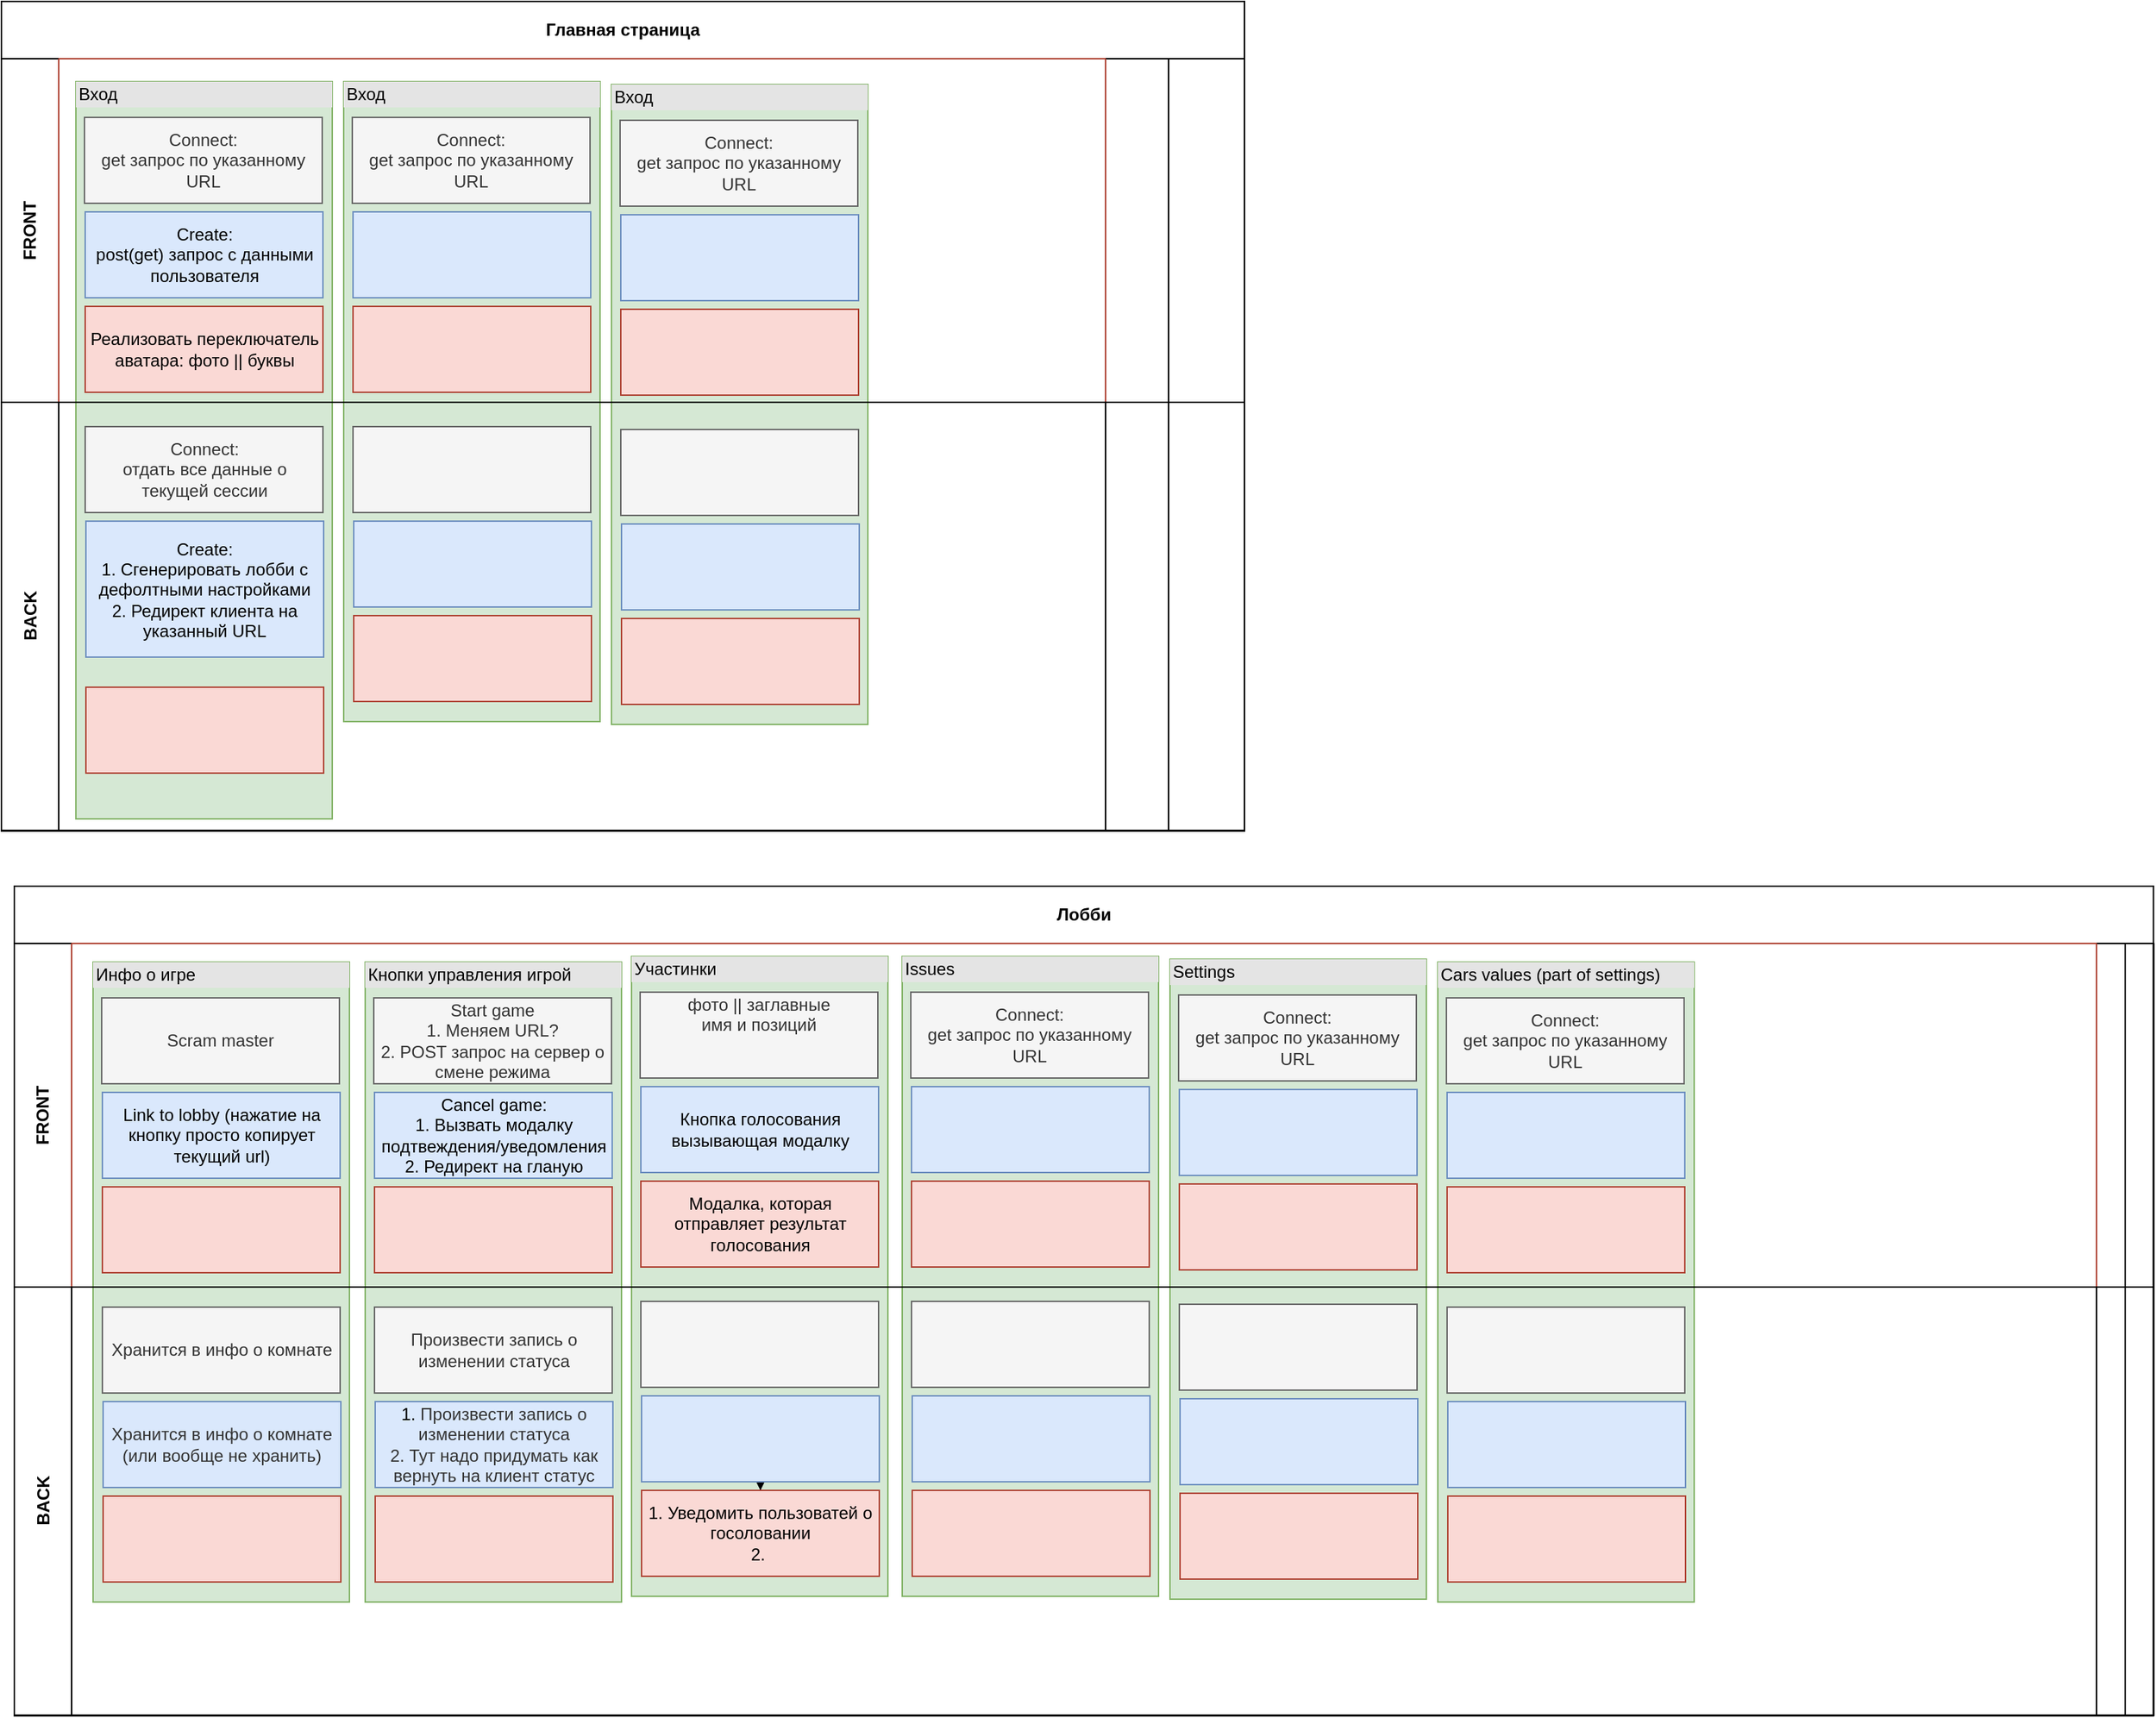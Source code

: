 <mxfile version="15.1.0" type="github"><diagram id="kgpKYQtTHZ0yAKxKKP6v" name="Page-1"><mxGraphModel dx="2062" dy="772" grid="0" gridSize="10" guides="1" tooltips="1" connect="1" arrows="1" fold="1" page="1" pageScale="1" pageWidth="1920" pageHeight="1200" math="0" shadow="0"><root><mxCell id="0"/><mxCell id="1" parent="0"/><mxCell id="3nuBFxr9cyL0pnOWT2aG-1" value="Главная страница" style="shape=table;childLayout=tableLayout;rowLines=0;columnLines=0;startSize=40;html=1;whiteSpace=wrap;collapsible=0;recursiveResize=0;expand=0;fontStyle=1" parent="1" vertex="1"><mxGeometry x="92" y="72" width="868" height="579.45" as="geometry"/></mxCell><mxCell id="3nuBFxr9cyL0pnOWT2aG-3" value="FRONT" style="swimlane;horizontal=0;points=[[0,0.5],[1,0.5]];portConstraint=eastwest;startSize=40;html=1;whiteSpace=wrap;collapsible=0;recursiveResize=0;expand=0;" parent="3nuBFxr9cyL0pnOWT2aG-1" vertex="1"><mxGeometry y="40" width="868" height="240" as="geometry"/></mxCell><mxCell id="3nuBFxr9cyL0pnOWT2aG-4" value="" style="swimlane;connectable=0;startSize=0;html=1;whiteSpace=wrap;collapsible=0;recursiveResize=0;expand=0;fillColor=#fad9d5;strokeColor=#ae4132;" parent="3nuBFxr9cyL0pnOWT2aG-3" vertex="1"><mxGeometry x="40" width="731" height="240" as="geometry"/></mxCell><mxCell id="O9_NndbSffxHWr62tqlg-5" value="&lt;div style=&quot;box-sizing: border-box ; width: 100% ; background: #e4e4e4 ; padding: 2px&quot;&gt;Вход&lt;/div&gt;" style="verticalAlign=top;align=left;overflow=fill;html=1;fillColor=#d5e8d4;strokeColor=#82b366;" vertex="1" parent="3nuBFxr9cyL0pnOWT2aG-4"><mxGeometry x="12" y="16" width="179" height="515" as="geometry"/></mxCell><mxCell id="O9_NndbSffxHWr62tqlg-6" value="&lt;span&gt;Connect:&lt;/span&gt;&lt;br&gt;&lt;span&gt;get запрос по указанному URL&lt;/span&gt;" style="rounded=0;whiteSpace=wrap;html=1;fillColor=#f5f5f5;strokeColor=#666666;fontColor=#333333;" vertex="1" parent="3nuBFxr9cyL0pnOWT2aG-4"><mxGeometry x="18" y="41" width="166" height="60" as="geometry"/></mxCell><mxCell id="O9_NndbSffxHWr62tqlg-8" value="Create:&lt;br&gt;post(get) запрос с данными пользователя" style="rounded=0;whiteSpace=wrap;html=1;fillColor=#dae8fc;strokeColor=#6c8ebf;" vertex="1" parent="3nuBFxr9cyL0pnOWT2aG-4"><mxGeometry x="18.5" y="107" width="166" height="60" as="geometry"/></mxCell><mxCell id="O9_NndbSffxHWr62tqlg-9" value="Реализовать переключатель аватара: фото || буквы" style="rounded=0;whiteSpace=wrap;html=1;fillColor=#fad9d5;strokeColor=#ae4132;" vertex="1" parent="3nuBFxr9cyL0pnOWT2aG-4"><mxGeometry x="18.5" y="173" width="166" height="60" as="geometry"/></mxCell><mxCell id="O9_NndbSffxHWr62tqlg-13" value="Connect:&lt;br&gt;отдать все данные о текущей сессии" style="rounded=0;whiteSpace=wrap;html=1;fillColor=#f5f5f5;strokeColor=#666666;fontColor=#333333;" vertex="1" parent="3nuBFxr9cyL0pnOWT2aG-4"><mxGeometry x="18.5" y="257" width="166" height="60" as="geometry"/></mxCell><mxCell id="O9_NndbSffxHWr62tqlg-14" value="Create:&lt;br&gt;1. Сгенерировать лобби с дефолтными настройками&lt;br&gt;2. Редирект клиента на указанный URL" style="rounded=0;whiteSpace=wrap;html=1;fillColor=#dae8fc;strokeColor=#6c8ebf;" vertex="1" parent="3nuBFxr9cyL0pnOWT2aG-4"><mxGeometry x="19" y="323" width="166" height="95" as="geometry"/></mxCell><mxCell id="O9_NndbSffxHWr62tqlg-25" value="&lt;div style=&quot;box-sizing: border-box ; width: 100% ; background: #e4e4e4 ; padding: 2px&quot;&gt;Вход&lt;/div&gt;" style="verticalAlign=top;align=left;overflow=fill;html=1;fillColor=#d5e8d4;strokeColor=#82b366;" vertex="1" parent="3nuBFxr9cyL0pnOWT2aG-4"><mxGeometry x="199" y="16" width="179" height="447" as="geometry"/></mxCell><mxCell id="O9_NndbSffxHWr62tqlg-26" value="&lt;span&gt;Connect:&lt;/span&gt;&lt;br&gt;&lt;span&gt;get запрос по указанному URL&lt;/span&gt;" style="rounded=0;whiteSpace=wrap;html=1;fillColor=#f5f5f5;strokeColor=#666666;fontColor=#333333;" vertex="1" parent="3nuBFxr9cyL0pnOWT2aG-4"><mxGeometry x="205" y="41" width="166" height="60" as="geometry"/></mxCell><mxCell id="O9_NndbSffxHWr62tqlg-27" value="" style="rounded=0;whiteSpace=wrap;html=1;fillColor=#dae8fc;strokeColor=#6c8ebf;" vertex="1" parent="3nuBFxr9cyL0pnOWT2aG-4"><mxGeometry x="205.5" y="107" width="166" height="60" as="geometry"/></mxCell><mxCell id="O9_NndbSffxHWr62tqlg-28" value="" style="rounded=0;whiteSpace=wrap;html=1;fillColor=#fad9d5;strokeColor=#ae4132;" vertex="1" parent="3nuBFxr9cyL0pnOWT2aG-4"><mxGeometry x="205.5" y="173" width="166" height="60" as="geometry"/></mxCell><mxCell id="O9_NndbSffxHWr62tqlg-29" value="" style="rounded=0;whiteSpace=wrap;html=1;fillColor=#f5f5f5;strokeColor=#666666;fontColor=#333333;" vertex="1" parent="3nuBFxr9cyL0pnOWT2aG-4"><mxGeometry x="205.5" y="257" width="166" height="60" as="geometry"/></mxCell><mxCell id="O9_NndbSffxHWr62tqlg-30" value="" style="rounded=0;whiteSpace=wrap;html=1;fillColor=#dae8fc;strokeColor=#6c8ebf;" vertex="1" parent="3nuBFxr9cyL0pnOWT2aG-4"><mxGeometry x="206" y="323" width="166" height="60" as="geometry"/></mxCell><mxCell id="O9_NndbSffxHWr62tqlg-31" value="" style="rounded=0;whiteSpace=wrap;html=1;fillColor=#fad9d5;strokeColor=#ae4132;" vertex="1" parent="3nuBFxr9cyL0pnOWT2aG-4"><mxGeometry x="206" y="389" width="166" height="60" as="geometry"/></mxCell><mxCell id="O9_NndbSffxHWr62tqlg-32" value="&lt;div style=&quot;box-sizing: border-box ; width: 100% ; background: #e4e4e4 ; padding: 2px&quot;&gt;Вход&lt;/div&gt;" style="verticalAlign=top;align=left;overflow=fill;html=1;fillColor=#d5e8d4;strokeColor=#82b366;" vertex="1" parent="3nuBFxr9cyL0pnOWT2aG-4"><mxGeometry x="386" y="18" width="179" height="447" as="geometry"/></mxCell><mxCell id="O9_NndbSffxHWr62tqlg-33" value="&lt;span&gt;Connect:&lt;/span&gt;&lt;br&gt;&lt;span&gt;get запрос по указанному URL&lt;/span&gt;" style="rounded=0;whiteSpace=wrap;html=1;fillColor=#f5f5f5;strokeColor=#666666;fontColor=#333333;" vertex="1" parent="3nuBFxr9cyL0pnOWT2aG-4"><mxGeometry x="392" y="43" width="166" height="60" as="geometry"/></mxCell><mxCell id="O9_NndbSffxHWr62tqlg-34" value="" style="rounded=0;whiteSpace=wrap;html=1;fillColor=#dae8fc;strokeColor=#6c8ebf;" vertex="1" parent="3nuBFxr9cyL0pnOWT2aG-4"><mxGeometry x="392.5" y="109" width="166" height="60" as="geometry"/></mxCell><mxCell id="O9_NndbSffxHWr62tqlg-35" value="" style="rounded=0;whiteSpace=wrap;html=1;fillColor=#fad9d5;strokeColor=#ae4132;" vertex="1" parent="3nuBFxr9cyL0pnOWT2aG-4"><mxGeometry x="392.5" y="175" width="166" height="60" as="geometry"/></mxCell><mxCell id="O9_NndbSffxHWr62tqlg-36" value="" style="rounded=0;whiteSpace=wrap;html=1;fillColor=#f5f5f5;strokeColor=#666666;fontColor=#333333;" vertex="1" parent="3nuBFxr9cyL0pnOWT2aG-4"><mxGeometry x="392.5" y="259" width="166" height="60" as="geometry"/></mxCell><mxCell id="O9_NndbSffxHWr62tqlg-37" value="" style="rounded=0;whiteSpace=wrap;html=1;fillColor=#dae8fc;strokeColor=#6c8ebf;" vertex="1" parent="3nuBFxr9cyL0pnOWT2aG-4"><mxGeometry x="393" y="325" width="166" height="60" as="geometry"/></mxCell><mxCell id="O9_NndbSffxHWr62tqlg-38" value="" style="rounded=0;whiteSpace=wrap;html=1;fillColor=#fad9d5;strokeColor=#ae4132;" vertex="1" parent="3nuBFxr9cyL0pnOWT2aG-4"><mxGeometry x="393" y="391" width="166" height="60" as="geometry"/></mxCell><mxCell id="3nuBFxr9cyL0pnOWT2aG-8" value="" style="swimlane;connectable=0;startSize=0;html=1;whiteSpace=wrap;collapsible=0;recursiveResize=0;expand=0;strokeColor=none;fillColor=none;" parent="3nuBFxr9cyL0pnOWT2aG-3" vertex="1"><mxGeometry x="771" width="44" height="240" as="geometry"/></mxCell><mxCell id="3nuBFxr9cyL0pnOWT2aG-11" value="" style="swimlane;connectable=0;startSize=0;html=1;whiteSpace=wrap;collapsible=0;recursiveResize=0;expand=0;" parent="3nuBFxr9cyL0pnOWT2aG-3" vertex="1"><mxGeometry x="815" width="53" height="240" as="geometry"/></mxCell><mxCell id="3nuBFxr9cyL0pnOWT2aG-15" value="BACK&lt;br&gt;" style="swimlane;horizontal=0;points=[[0,0.5],[1,0.5]];portConstraint=eastwest;startSize=40;html=1;whiteSpace=wrap;collapsible=0;recursiveResize=0;expand=0;" parent="3nuBFxr9cyL0pnOWT2aG-1" vertex="1"><mxGeometry y="280" width="868" height="299" as="geometry"/></mxCell><mxCell id="3nuBFxr9cyL0pnOWT2aG-16" value="" style="swimlane;connectable=0;startSize=0;html=1;whiteSpace=wrap;collapsible=0;recursiveResize=0;expand=0;" parent="3nuBFxr9cyL0pnOWT2aG-15" vertex="1"><mxGeometry x="40" width="731" height="299" as="geometry"/></mxCell><mxCell id="3nuBFxr9cyL0pnOWT2aG-18" value="" style="swimlane;connectable=0;startSize=0;html=1;whiteSpace=wrap;collapsible=0;recursiveResize=0;expand=0;" parent="3nuBFxr9cyL0pnOWT2aG-15" vertex="1"><mxGeometry x="771" width="44" height="299" as="geometry"/></mxCell><mxCell id="3nuBFxr9cyL0pnOWT2aG-23" value="" style="swimlane;connectable=0;startSize=0;html=1;whiteSpace=wrap;collapsible=0;recursiveResize=0;expand=0;" parent="3nuBFxr9cyL0pnOWT2aG-15" vertex="1"><mxGeometry x="815" width="53" height="299" as="geometry"/></mxCell><mxCell id="O9_NndbSffxHWr62tqlg-15" value="" style="rounded=0;whiteSpace=wrap;html=1;fillColor=#fad9d5;strokeColor=#ae4132;" vertex="1" parent="1"><mxGeometry x="151" y="551" width="166" height="60" as="geometry"/></mxCell><mxCell id="O9_NndbSffxHWr62tqlg-41" value="Лобби" style="shape=table;childLayout=tableLayout;rowLines=0;columnLines=0;startSize=40;html=1;whiteSpace=wrap;collapsible=0;recursiveResize=0;expand=0;fontStyle=1;" vertex="1" parent="1"><mxGeometry x="101" y="690" width="1493.75" height="579.45" as="geometry"/></mxCell><mxCell id="O9_NndbSffxHWr62tqlg-42" value="FRONT" style="swimlane;horizontal=0;points=[[0,0.5],[1,0.5]];portConstraint=eastwest;startSize=40;html=1;whiteSpace=wrap;collapsible=0;recursiveResize=0;expand=0;" vertex="1" parent="O9_NndbSffxHWr62tqlg-41"><mxGeometry y="40" width="1493.75" height="240" as="geometry"/></mxCell><mxCell id="O9_NndbSffxHWr62tqlg-43" value="" style="swimlane;connectable=0;startSize=0;html=1;whiteSpace=wrap;collapsible=0;recursiveResize=0;expand=0;fillColor=#fad9d5;strokeColor=#ae4132;" vertex="1" parent="O9_NndbSffxHWr62tqlg-42"><mxGeometry x="40" width="1414" height="240" as="geometry"/></mxCell><mxCell id="O9_NndbSffxHWr62tqlg-50" value="&lt;div style=&quot;box-sizing: border-box ; width: 100% ; background: #e4e4e4 ; padding: 2px&quot;&gt;Инфо о игре&lt;/div&gt;" style="verticalAlign=top;align=left;overflow=fill;html=1;fillColor=#d5e8d4;strokeColor=#82b366;" vertex="1" parent="O9_NndbSffxHWr62tqlg-43"><mxGeometry x="15" y="13" width="179" height="447" as="geometry"/></mxCell><mxCell id="O9_NndbSffxHWr62tqlg-51" value="Scram master" style="rounded=0;whiteSpace=wrap;html=1;fillColor=#f5f5f5;strokeColor=#666666;fontColor=#333333;" vertex="1" parent="O9_NndbSffxHWr62tqlg-43"><mxGeometry x="21" y="38" width="166" height="60" as="geometry"/></mxCell><mxCell id="O9_NndbSffxHWr62tqlg-52" value="Link to lobby (нажатие на кнопку просто копирует текущий url)" style="rounded=0;whiteSpace=wrap;html=1;fillColor=#dae8fc;strokeColor=#6c8ebf;" vertex="1" parent="O9_NndbSffxHWr62tqlg-43"><mxGeometry x="21.5" y="104" width="166" height="60" as="geometry"/></mxCell><mxCell id="O9_NndbSffxHWr62tqlg-53" value="" style="rounded=0;whiteSpace=wrap;html=1;fillColor=#fad9d5;strokeColor=#ae4132;" vertex="1" parent="O9_NndbSffxHWr62tqlg-43"><mxGeometry x="21.5" y="170" width="166" height="60" as="geometry"/></mxCell><mxCell id="O9_NndbSffxHWr62tqlg-54" value="Хранится в инфо о комнате" style="rounded=0;whiteSpace=wrap;html=1;fillColor=#f5f5f5;strokeColor=#666666;fontColor=#333333;" vertex="1" parent="O9_NndbSffxHWr62tqlg-43"><mxGeometry x="21.5" y="254" width="166" height="60" as="geometry"/></mxCell><mxCell id="O9_NndbSffxHWr62tqlg-55" value="&lt;span style=&quot;color: rgb(51 , 51 , 51)&quot;&gt;Хранится в инфо о комнате (или вообще не хранить)&lt;/span&gt;" style="rounded=0;whiteSpace=wrap;html=1;fillColor=#dae8fc;strokeColor=#6c8ebf;" vertex="1" parent="O9_NndbSffxHWr62tqlg-43"><mxGeometry x="22" y="320" width="166" height="60" as="geometry"/></mxCell><mxCell id="O9_NndbSffxHWr62tqlg-56" value="" style="rounded=0;whiteSpace=wrap;html=1;fillColor=#fad9d5;strokeColor=#ae4132;" vertex="1" parent="O9_NndbSffxHWr62tqlg-43"><mxGeometry x="22" y="386" width="166" height="60" as="geometry"/></mxCell><mxCell id="O9_NndbSffxHWr62tqlg-71" value="&lt;div style=&quot;box-sizing: border-box ; width: 100% ; background: #e4e4e4 ; padding: 2px&quot;&gt;Участинки&lt;/div&gt;" style="verticalAlign=top;align=left;overflow=fill;html=1;fillColor=#d5e8d4;strokeColor=#82b366;" vertex="1" parent="O9_NndbSffxHWr62tqlg-43"><mxGeometry x="391" y="9" width="179" height="447" as="geometry"/></mxCell><mxCell id="O9_NndbSffxHWr62tqlg-72" value="фото || заглавные&lt;br&gt;имя и позиций&lt;br&gt;&lt;span style=&quot;color: rgba(0 , 0 , 0 , 0) ; font-family: monospace ; font-size: 0px&quot;&gt;%3CmxGraphModel%3E%3Croot%3E%3CmxCell%20id%3D%220%22%2F%3E%3CmxCell%20id%3D%221%22%20parent%3D%220%22%2F%3E%3CmxCell%20id%3D%222%22%20value%3D%22%D0%98%D0%BC%D1%8F%20%D0%B8%20%D0%BF%D0%BE%D0%B7%D0%B8%D1%86%D0%B8%D1%8F%22%20style%3D%22rounded%3D0%3BwhiteSpace%3Dwrap%3Bhtml%3D1%3BfillColor%3D%23dae8fc%3BstrokeColor%3D%236c8ebf%3B%22%20vertex%3D%221%22%20parent%3D%221%22%3E%3CmxGeometry%20x%3D%22538.5%22%20y%3D%22830%22%20width%3D%22166%22%20height%3D%2260%22%20as%3D%22geometry%22%2F%3E%3C%2FmxCell%3E%3C%2Froot%3E%3C%2FmxGraphModel%3E&lt;/span&gt;&lt;span style=&quot;color: rgba(0 , 0 , 0 , 0) ; font-family: monospace ; font-size: 0px&quot;&gt;%3CmxGraphModel%3E%3Croot%3E%3CmxCell%20id%3D%220%22%2F%3E%3CmxCell%20id%3D%221%22%20parent%3D%220%22%2F%3E%3CmxCell%20id%3D%222%22%20value%3D%22%D0%98%D0%BC%D1%8F%20%D0%B8%20%D0%BF%D0%BE%D0%B7%D0%B8%D1%86%D0%B8%D1%8F%22%20style%3D%22rounded%3D0%3BwhiteSpace%3Dwrap%3Bhtml%3D1%3BfillColor%3D%23dae8fc%3BstrokeColor%3D%236c8ebf%3B%22%20vertex%3D%221%22%20parent%3D%221%22%3E%3CmxGeometry%20x%3D%22538.5%22%20y%3D%22830%22%20width%3D%22166%22%20height%3D%2260%22%20as%3D%22geometry%22%2F%3E%3C%2FmxCell%3E%3C%2Froot%3E%3C%2FmxGraphModel%3E&lt;/span&gt;&lt;br&gt;&lt;span style=&quot;color: rgba(0 , 0 , 0 , 0) ; font-family: monospace ; font-size: 0px&quot;&gt;%3CmxGraphModel%3E%3Croot%3E%3CmxCell%20id%3D%220%22%2F%3E%3CmxCell%20id%3D%221%22%20parent%3D%220%22%2F%3E%3CmxCell%20id%3D%222%22%20value%3D%22%D0%98%D0%BC%D1%8F%20%D0%B8%20%D0%BF%D0%BE%D0%B7%D0%B8%D1%86%D0%B8%D1%8F%22%20style%3D%22rounded%3D0%3BwhiteSpace%3Dwrap%3Bhtml%3D1%3BfillColor%3D%23dae8fc%3BstrokeColor%3D%236c8ebf%3B%22%20vertex%3D%221%22%20parent%3D%221%22%3E%3CmxGeometry%20x%3D%22538.5%22%20y%3D%22830%22%20width%3D%22166%22%20height%3D%2260%22%20as%3D%22geometry%22%2F%3E%3C%2FmxCell%3E%3C%2Froot%3E%3C%2FmxGraphModel%3E&lt;/span&gt;&lt;span style=&quot;color: rgba(0 , 0 , 0 , 0) ; font-family: monospace ; font-size: 0px&quot;&gt;%3CmxGraphModel%3E%3Croot%3E%3CmxCell%20id%3D%220%22%2F%3E%3CmxCell%20id%3D%221%22%20parent%3D%220%22%2F%3E%3CmxCell%20id%3D%222%22%20value%3D%22%D0%98%D0%BC%D1%8F%20%D0%B8%20%D0%BF%D0%BE%D0%B7%D0%B8%D1%86%D0%B8%D1%8F%22%20style%3D%22rounded%3D0%3BwhiteSpace%3Dwrap%3Bhtml%3D1%3BfillColor%3D%23dae8fc%3BstrokeColor%3D%236c8ebf%3B%22%20vertex%3D%221%22%20parent%3D%221%22%3E%3CmxGeometry%20x%3D%22538.5%22%20y%3D%22830%22%20width%3D%22166%22%20height%3D%2260%22%20as%3D%22geometry%22%2F%3E%3C%2FmxCell%3E%3C%2Froot%3E%3C%2FmxGraphModel%3E&lt;/span&gt;" style="rounded=0;whiteSpace=wrap;html=1;fillColor=#f5f5f5;strokeColor=#666666;fontColor=#333333;" vertex="1" parent="O9_NndbSffxHWr62tqlg-43"><mxGeometry x="397" y="34" width="166" height="60" as="geometry"/></mxCell><mxCell id="O9_NndbSffxHWr62tqlg-73" value="Кнопка голосования вызывающая модалку" style="rounded=0;whiteSpace=wrap;html=1;fillColor=#dae8fc;strokeColor=#6c8ebf;" vertex="1" parent="O9_NndbSffxHWr62tqlg-43"><mxGeometry x="397.5" y="100" width="166" height="60" as="geometry"/></mxCell><mxCell id="O9_NndbSffxHWr62tqlg-74" value="Модалка, которая отправляет результат голосования" style="rounded=0;whiteSpace=wrap;html=1;fillColor=#fad9d5;strokeColor=#ae4132;" vertex="1" parent="O9_NndbSffxHWr62tqlg-43"><mxGeometry x="397.5" y="166" width="166" height="60" as="geometry"/></mxCell><mxCell id="O9_NndbSffxHWr62tqlg-75" value="" style="rounded=0;whiteSpace=wrap;html=1;fillColor=#f5f5f5;strokeColor=#666666;fontColor=#333333;" vertex="1" parent="O9_NndbSffxHWr62tqlg-43"><mxGeometry x="397.5" y="250" width="166" height="60" as="geometry"/></mxCell><mxCell id="O9_NndbSffxHWr62tqlg-107" value="" style="edgeStyle=orthogonalEdgeStyle;rounded=0;orthogonalLoop=1;jettySize=auto;html=1;" edge="1" parent="O9_NndbSffxHWr62tqlg-43" source="O9_NndbSffxHWr62tqlg-76" target="O9_NndbSffxHWr62tqlg-77"><mxGeometry relative="1" as="geometry"/></mxCell><mxCell id="O9_NndbSffxHWr62tqlg-76" value="" style="rounded=0;whiteSpace=wrap;html=1;fillColor=#dae8fc;strokeColor=#6c8ebf;" vertex="1" parent="O9_NndbSffxHWr62tqlg-43"><mxGeometry x="398" y="316" width="166" height="60" as="geometry"/></mxCell><mxCell id="O9_NndbSffxHWr62tqlg-77" value="1. Уведомить пользоватей о госоловании&lt;br&gt;2.&amp;nbsp;" style="rounded=0;whiteSpace=wrap;html=1;fillColor=#fad9d5;strokeColor=#ae4132;" vertex="1" parent="O9_NndbSffxHWr62tqlg-43"><mxGeometry x="398" y="382" width="166" height="60" as="geometry"/></mxCell><mxCell id="O9_NndbSffxHWr62tqlg-78" value="&lt;div style=&quot;box-sizing: border-box ; width: 100% ; background: #e4e4e4 ; padding: 2px&quot;&gt;Кнопки управления игрой&lt;/div&gt;" style="verticalAlign=top;align=left;overflow=fill;html=1;fillColor=#d5e8d4;strokeColor=#82b366;" vertex="1" parent="O9_NndbSffxHWr62tqlg-43"><mxGeometry x="205" y="13" width="179" height="447" as="geometry"/></mxCell><mxCell id="O9_NndbSffxHWr62tqlg-79" value="Start game&lt;br&gt;1. Меняем URL?&lt;br&gt;2. POST запрос на сервер о смене режима" style="rounded=0;whiteSpace=wrap;html=1;fillColor=#f5f5f5;strokeColor=#666666;fontColor=#333333;" vertex="1" parent="O9_NndbSffxHWr62tqlg-43"><mxGeometry x="211" y="38" width="166" height="60" as="geometry"/></mxCell><mxCell id="O9_NndbSffxHWr62tqlg-80" value="Cancel game:&lt;br&gt;1. Вызвать модалку подтвеждения/уведомления&lt;br&gt;2. Редирект на гланую" style="rounded=0;whiteSpace=wrap;html=1;fillColor=#dae8fc;strokeColor=#6c8ebf;" vertex="1" parent="O9_NndbSffxHWr62tqlg-43"><mxGeometry x="211.5" y="104" width="166" height="60" as="geometry"/></mxCell><mxCell id="O9_NndbSffxHWr62tqlg-81" value="" style="rounded=0;whiteSpace=wrap;html=1;fillColor=#fad9d5;strokeColor=#ae4132;" vertex="1" parent="O9_NndbSffxHWr62tqlg-43"><mxGeometry x="211.5" y="170" width="166" height="60" as="geometry"/></mxCell><mxCell id="O9_NndbSffxHWr62tqlg-82" value="Произвести запись о изменении статуса" style="rounded=0;whiteSpace=wrap;html=1;fillColor=#f5f5f5;strokeColor=#666666;fontColor=#333333;" vertex="1" parent="O9_NndbSffxHWr62tqlg-43"><mxGeometry x="211.5" y="254" width="166" height="60" as="geometry"/></mxCell><mxCell id="O9_NndbSffxHWr62tqlg-83" value="1.&amp;nbsp;&lt;span style=&quot;color: rgb(51 , 51 , 51)&quot;&gt;Произвести запись о изменении статуса&lt;br&gt;2. Тут надо придумать как вернуть на клиент статус&lt;br&gt;&lt;/span&gt;" style="rounded=0;whiteSpace=wrap;html=1;fillColor=#dae8fc;strokeColor=#6c8ebf;" vertex="1" parent="O9_NndbSffxHWr62tqlg-43"><mxGeometry x="212" y="320" width="166" height="60" as="geometry"/></mxCell><mxCell id="O9_NndbSffxHWr62tqlg-84" value="" style="rounded=0;whiteSpace=wrap;html=1;fillColor=#fad9d5;strokeColor=#ae4132;" vertex="1" parent="O9_NndbSffxHWr62tqlg-43"><mxGeometry x="212" y="386" width="166" height="60" as="geometry"/></mxCell><mxCell id="O9_NndbSffxHWr62tqlg-85" value="&lt;div style=&quot;box-sizing: border-box ; width: 100% ; background: #e4e4e4 ; padding: 2px&quot;&gt;Issues&lt;/div&gt;" style="verticalAlign=top;align=left;overflow=fill;html=1;fillColor=#d5e8d4;strokeColor=#82b366;" vertex="1" parent="O9_NndbSffxHWr62tqlg-43"><mxGeometry x="580" y="9" width="179" height="447" as="geometry"/></mxCell><mxCell id="O9_NndbSffxHWr62tqlg-86" value="&lt;span&gt;Connect:&lt;/span&gt;&lt;br&gt;&lt;span&gt;get запрос по указанному URL&lt;/span&gt;" style="rounded=0;whiteSpace=wrap;html=1;fillColor=#f5f5f5;strokeColor=#666666;fontColor=#333333;" vertex="1" parent="O9_NndbSffxHWr62tqlg-43"><mxGeometry x="586" y="34" width="166" height="60" as="geometry"/></mxCell><mxCell id="O9_NndbSffxHWr62tqlg-87" value="" style="rounded=0;whiteSpace=wrap;html=1;fillColor=#dae8fc;strokeColor=#6c8ebf;" vertex="1" parent="O9_NndbSffxHWr62tqlg-43"><mxGeometry x="586.5" y="100" width="166" height="60" as="geometry"/></mxCell><mxCell id="O9_NndbSffxHWr62tqlg-88" value="" style="rounded=0;whiteSpace=wrap;html=1;fillColor=#fad9d5;strokeColor=#ae4132;" vertex="1" parent="O9_NndbSffxHWr62tqlg-43"><mxGeometry x="586.5" y="166" width="166" height="60" as="geometry"/></mxCell><mxCell id="O9_NndbSffxHWr62tqlg-89" value="" style="rounded=0;whiteSpace=wrap;html=1;fillColor=#f5f5f5;strokeColor=#666666;fontColor=#333333;" vertex="1" parent="O9_NndbSffxHWr62tqlg-43"><mxGeometry x="586.5" y="250" width="166" height="60" as="geometry"/></mxCell><mxCell id="O9_NndbSffxHWr62tqlg-90" value="" style="rounded=0;whiteSpace=wrap;html=1;fillColor=#dae8fc;strokeColor=#6c8ebf;" vertex="1" parent="O9_NndbSffxHWr62tqlg-43"><mxGeometry x="587" y="316" width="166" height="60" as="geometry"/></mxCell><mxCell id="O9_NndbSffxHWr62tqlg-91" value="" style="rounded=0;whiteSpace=wrap;html=1;fillColor=#fad9d5;strokeColor=#ae4132;" vertex="1" parent="O9_NndbSffxHWr62tqlg-43"><mxGeometry x="587" y="382" width="166" height="60" as="geometry"/></mxCell><mxCell id="O9_NndbSffxHWr62tqlg-92" value="&lt;div style=&quot;box-sizing: border-box ; width: 100% ; background: #e4e4e4 ; padding: 2px&quot;&gt;Settings&lt;/div&gt;" style="verticalAlign=top;align=left;overflow=fill;html=1;fillColor=#d5e8d4;strokeColor=#82b366;" vertex="1" parent="O9_NndbSffxHWr62tqlg-43"><mxGeometry x="767" y="11" width="179" height="447" as="geometry"/></mxCell><mxCell id="O9_NndbSffxHWr62tqlg-93" value="&lt;span&gt;Connect:&lt;/span&gt;&lt;br&gt;&lt;span&gt;get запрос по указанному URL&lt;/span&gt;" style="rounded=0;whiteSpace=wrap;html=1;fillColor=#f5f5f5;strokeColor=#666666;fontColor=#333333;" vertex="1" parent="O9_NndbSffxHWr62tqlg-43"><mxGeometry x="773" y="36" width="166" height="60" as="geometry"/></mxCell><mxCell id="O9_NndbSffxHWr62tqlg-94" value="" style="rounded=0;whiteSpace=wrap;html=1;fillColor=#dae8fc;strokeColor=#6c8ebf;" vertex="1" parent="O9_NndbSffxHWr62tqlg-43"><mxGeometry x="773.5" y="102" width="166" height="60" as="geometry"/></mxCell><mxCell id="O9_NndbSffxHWr62tqlg-95" value="" style="rounded=0;whiteSpace=wrap;html=1;fillColor=#fad9d5;strokeColor=#ae4132;" vertex="1" parent="O9_NndbSffxHWr62tqlg-43"><mxGeometry x="773.5" y="168" width="166" height="60" as="geometry"/></mxCell><mxCell id="O9_NndbSffxHWr62tqlg-96" value="" style="rounded=0;whiteSpace=wrap;html=1;fillColor=#f5f5f5;strokeColor=#666666;fontColor=#333333;" vertex="1" parent="O9_NndbSffxHWr62tqlg-43"><mxGeometry x="773.5" y="252" width="166" height="60" as="geometry"/></mxCell><mxCell id="O9_NndbSffxHWr62tqlg-97" value="" style="rounded=0;whiteSpace=wrap;html=1;fillColor=#dae8fc;strokeColor=#6c8ebf;" vertex="1" parent="O9_NndbSffxHWr62tqlg-43"><mxGeometry x="774" y="318" width="166" height="60" as="geometry"/></mxCell><mxCell id="O9_NndbSffxHWr62tqlg-98" value="" style="rounded=0;whiteSpace=wrap;html=1;fillColor=#fad9d5;strokeColor=#ae4132;" vertex="1" parent="O9_NndbSffxHWr62tqlg-43"><mxGeometry x="774" y="384" width="166" height="60" as="geometry"/></mxCell><mxCell id="O9_NndbSffxHWr62tqlg-99" value="&lt;div style=&quot;box-sizing: border-box ; width: 100% ; background: #e4e4e4 ; padding: 2px&quot;&gt;Cars values (part of settings)&lt;/div&gt;" style="verticalAlign=top;align=left;overflow=fill;html=1;fillColor=#d5e8d4;strokeColor=#82b366;" vertex="1" parent="O9_NndbSffxHWr62tqlg-43"><mxGeometry x="954" y="13" width="179" height="447" as="geometry"/></mxCell><mxCell id="O9_NndbSffxHWr62tqlg-100" value="&lt;span&gt;Connect:&lt;/span&gt;&lt;br&gt;&lt;span&gt;get запрос по указанному URL&lt;/span&gt;" style="rounded=0;whiteSpace=wrap;html=1;fillColor=#f5f5f5;strokeColor=#666666;fontColor=#333333;" vertex="1" parent="O9_NndbSffxHWr62tqlg-43"><mxGeometry x="960" y="38" width="166" height="60" as="geometry"/></mxCell><mxCell id="O9_NndbSffxHWr62tqlg-101" value="" style="rounded=0;whiteSpace=wrap;html=1;fillColor=#dae8fc;strokeColor=#6c8ebf;" vertex="1" parent="O9_NndbSffxHWr62tqlg-43"><mxGeometry x="960.5" y="104" width="166" height="60" as="geometry"/></mxCell><mxCell id="O9_NndbSffxHWr62tqlg-102" value="" style="rounded=0;whiteSpace=wrap;html=1;fillColor=#fad9d5;strokeColor=#ae4132;" vertex="1" parent="O9_NndbSffxHWr62tqlg-43"><mxGeometry x="960.5" y="170" width="166" height="60" as="geometry"/></mxCell><mxCell id="O9_NndbSffxHWr62tqlg-103" value="" style="rounded=0;whiteSpace=wrap;html=1;fillColor=#f5f5f5;strokeColor=#666666;fontColor=#333333;" vertex="1" parent="O9_NndbSffxHWr62tqlg-43"><mxGeometry x="960.5" y="254" width="166" height="60" as="geometry"/></mxCell><mxCell id="O9_NndbSffxHWr62tqlg-104" value="" style="rounded=0;whiteSpace=wrap;html=1;fillColor=#dae8fc;strokeColor=#6c8ebf;" vertex="1" parent="O9_NndbSffxHWr62tqlg-43"><mxGeometry x="961" y="320" width="166" height="60" as="geometry"/></mxCell><mxCell id="O9_NndbSffxHWr62tqlg-105" value="" style="rounded=0;whiteSpace=wrap;html=1;fillColor=#fad9d5;strokeColor=#ae4132;" vertex="1" parent="O9_NndbSffxHWr62tqlg-43"><mxGeometry x="961" y="386" width="166" height="60" as="geometry"/></mxCell><mxCell id="O9_NndbSffxHWr62tqlg-64" value="" style="swimlane;connectable=0;startSize=0;html=1;whiteSpace=wrap;collapsible=0;recursiveResize=0;expand=0;strokeColor=none;fillColor=none;" vertex="1" parent="O9_NndbSffxHWr62tqlg-42"><mxGeometry x="1454" width="20" height="240" as="geometry"/></mxCell><mxCell id="O9_NndbSffxHWr62tqlg-65" value="" style="swimlane;connectable=0;startSize=0;html=1;whiteSpace=wrap;collapsible=0;recursiveResize=0;expand=0;" vertex="1" parent="O9_NndbSffxHWr62tqlg-42"><mxGeometry x="1474" width="20" height="240" as="geometry"/></mxCell><mxCell id="O9_NndbSffxHWr62tqlg-66" value="BACK&lt;br&gt;" style="swimlane;horizontal=0;points=[[0,0.5],[1,0.5]];portConstraint=eastwest;startSize=40;html=1;whiteSpace=wrap;collapsible=0;recursiveResize=0;expand=0;" vertex="1" parent="O9_NndbSffxHWr62tqlg-41"><mxGeometry y="280" width="1493.75" height="299" as="geometry"/></mxCell><mxCell id="O9_NndbSffxHWr62tqlg-67" value="" style="swimlane;connectable=0;startSize=0;html=1;whiteSpace=wrap;collapsible=0;recursiveResize=0;expand=0;" vertex="1" parent="O9_NndbSffxHWr62tqlg-66"><mxGeometry x="40" width="1414" height="299" as="geometry"/></mxCell><mxCell id="O9_NndbSffxHWr62tqlg-68" value="" style="swimlane;connectable=0;startSize=0;html=1;whiteSpace=wrap;collapsible=0;recursiveResize=0;expand=0;" vertex="1" parent="O9_NndbSffxHWr62tqlg-66"><mxGeometry x="1454" width="20" height="299" as="geometry"/></mxCell><mxCell id="O9_NndbSffxHWr62tqlg-69" value="" style="swimlane;connectable=0;startSize=0;html=1;whiteSpace=wrap;collapsible=0;recursiveResize=0;expand=0;" vertex="1" parent="O9_NndbSffxHWr62tqlg-66"><mxGeometry x="1474" width="20" height="299" as="geometry"/></mxCell></root></mxGraphModel></diagram></mxfile>